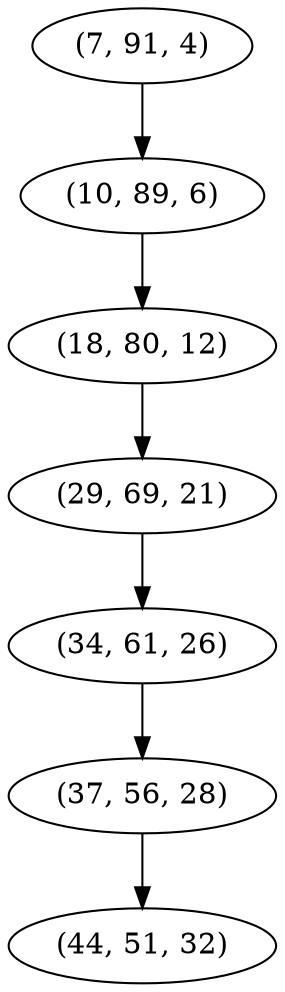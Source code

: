 digraph tree {
    "(7, 91, 4)";
    "(10, 89, 6)";
    "(18, 80, 12)";
    "(29, 69, 21)";
    "(34, 61, 26)";
    "(37, 56, 28)";
    "(44, 51, 32)";
    "(7, 91, 4)" -> "(10, 89, 6)";
    "(10, 89, 6)" -> "(18, 80, 12)";
    "(18, 80, 12)" -> "(29, 69, 21)";
    "(29, 69, 21)" -> "(34, 61, 26)";
    "(34, 61, 26)" -> "(37, 56, 28)";
    "(37, 56, 28)" -> "(44, 51, 32)";
}
